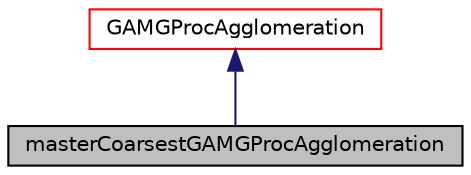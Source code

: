 digraph "masterCoarsestGAMGProcAgglomeration"
{
  bgcolor="transparent";
  edge [fontname="Helvetica",fontsize="10",labelfontname="Helvetica",labelfontsize="10"];
  node [fontname="Helvetica",fontsize="10",shape=record];
  Node2 [label="masterCoarsestGAMGProcAgglomeration",height=0.2,width=0.4,color="black", fillcolor="grey75", style="filled", fontcolor="black"];
  Node3 -> Node2 [dir="back",color="midnightblue",fontsize="10",style="solid",fontname="Helvetica"];
  Node3 [label="GAMGProcAgglomeration",height=0.2,width=0.4,color="red",URL="$a28025.html",tooltip="Processor agglomeration of GAMGAgglomerations. "];
}
